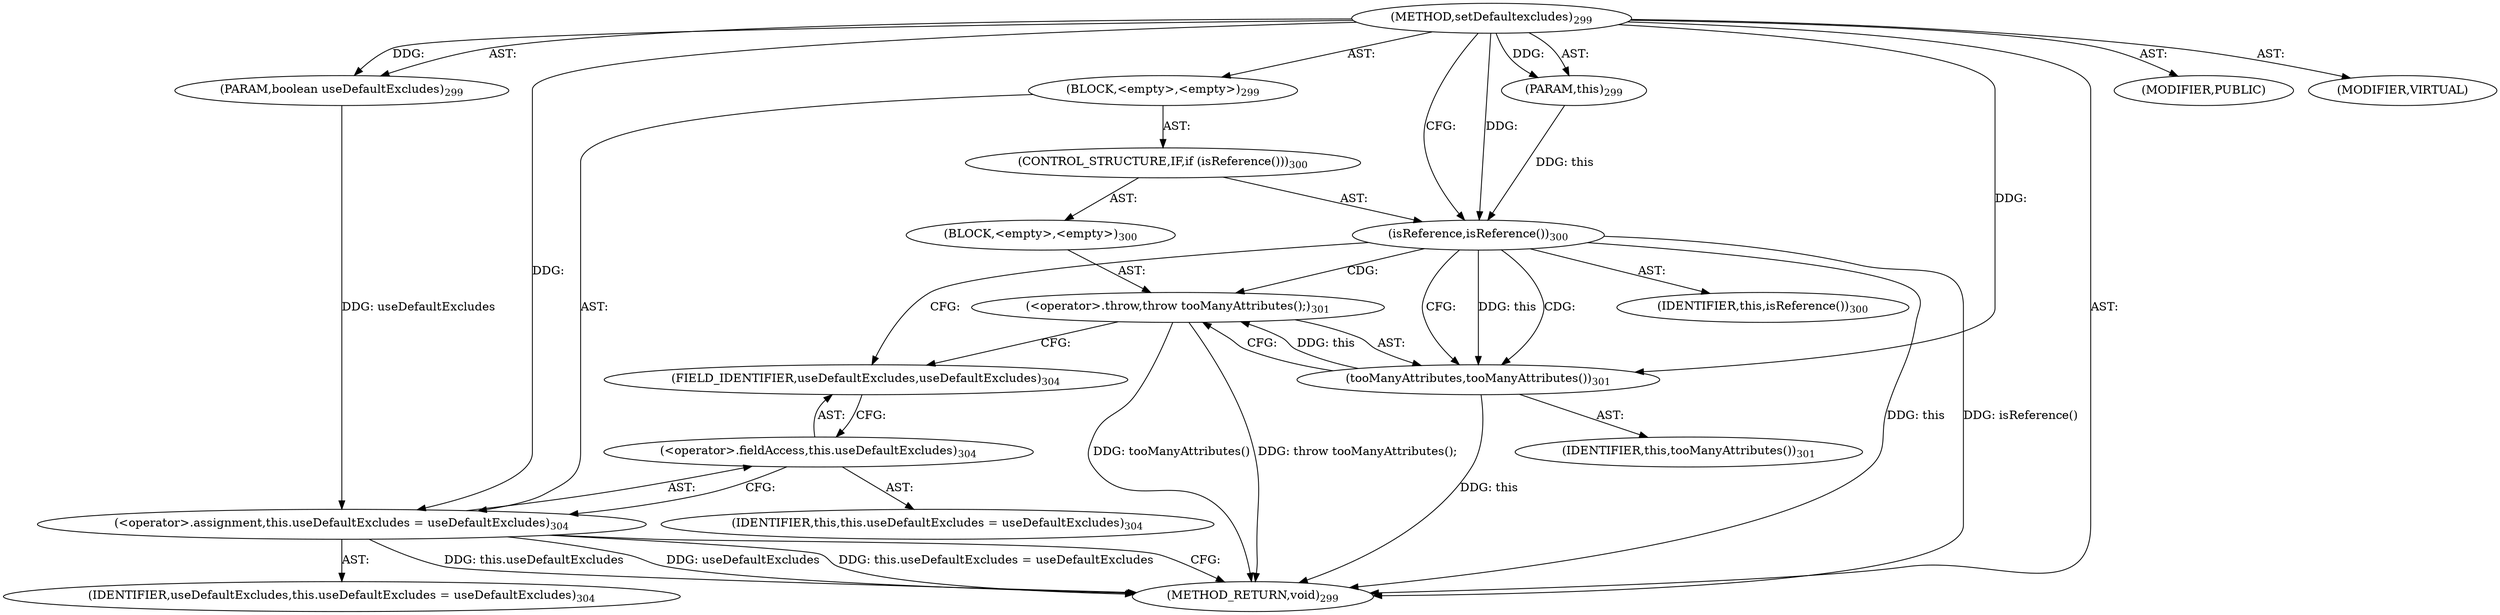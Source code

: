 digraph "setDefaultexcludes" {  
"111669149711" [label = <(METHOD,setDefaultexcludes)<SUB>299</SUB>> ]
"115964117005" [label = <(PARAM,this)<SUB>299</SUB>> ]
"115964117051" [label = <(PARAM,boolean useDefaultExcludes)<SUB>299</SUB>> ]
"25769803806" [label = <(BLOCK,&lt;empty&gt;,&lt;empty&gt;)<SUB>299</SUB>> ]
"47244640271" [label = <(CONTROL_STRUCTURE,IF,if (isReference()))<SUB>300</SUB>> ]
"30064771223" [label = <(isReference,isReference())<SUB>300</SUB>> ]
"68719476767" [label = <(IDENTIFIER,this,isReference())<SUB>300</SUB>> ]
"25769803807" [label = <(BLOCK,&lt;empty&gt;,&lt;empty&gt;)<SUB>300</SUB>> ]
"30064771224" [label = <(&lt;operator&gt;.throw,throw tooManyAttributes();)<SUB>301</SUB>> ]
"30064771225" [label = <(tooManyAttributes,tooManyAttributes())<SUB>301</SUB>> ]
"68719476768" [label = <(IDENTIFIER,this,tooManyAttributes())<SUB>301</SUB>> ]
"30064771226" [label = <(&lt;operator&gt;.assignment,this.useDefaultExcludes = useDefaultExcludes)<SUB>304</SUB>> ]
"30064771227" [label = <(&lt;operator&gt;.fieldAccess,this.useDefaultExcludes)<SUB>304</SUB>> ]
"68719476769" [label = <(IDENTIFIER,this,this.useDefaultExcludes = useDefaultExcludes)<SUB>304</SUB>> ]
"55834574895" [label = <(FIELD_IDENTIFIER,useDefaultExcludes,useDefaultExcludes)<SUB>304</SUB>> ]
"68719476909" [label = <(IDENTIFIER,useDefaultExcludes,this.useDefaultExcludes = useDefaultExcludes)<SUB>304</SUB>> ]
"133143986213" [label = <(MODIFIER,PUBLIC)> ]
"133143986214" [label = <(MODIFIER,VIRTUAL)> ]
"128849018895" [label = <(METHOD_RETURN,void)<SUB>299</SUB>> ]
  "111669149711" -> "115964117005"  [ label = "AST: "] 
  "111669149711" -> "115964117051"  [ label = "AST: "] 
  "111669149711" -> "25769803806"  [ label = "AST: "] 
  "111669149711" -> "133143986213"  [ label = "AST: "] 
  "111669149711" -> "133143986214"  [ label = "AST: "] 
  "111669149711" -> "128849018895"  [ label = "AST: "] 
  "25769803806" -> "47244640271"  [ label = "AST: "] 
  "25769803806" -> "30064771226"  [ label = "AST: "] 
  "47244640271" -> "30064771223"  [ label = "AST: "] 
  "47244640271" -> "25769803807"  [ label = "AST: "] 
  "30064771223" -> "68719476767"  [ label = "AST: "] 
  "25769803807" -> "30064771224"  [ label = "AST: "] 
  "30064771224" -> "30064771225"  [ label = "AST: "] 
  "30064771225" -> "68719476768"  [ label = "AST: "] 
  "30064771226" -> "30064771227"  [ label = "AST: "] 
  "30064771226" -> "68719476909"  [ label = "AST: "] 
  "30064771227" -> "68719476769"  [ label = "AST: "] 
  "30064771227" -> "55834574895"  [ label = "AST: "] 
  "30064771226" -> "128849018895"  [ label = "CFG: "] 
  "30064771223" -> "30064771225"  [ label = "CFG: "] 
  "30064771223" -> "55834574895"  [ label = "CFG: "] 
  "30064771227" -> "30064771226"  [ label = "CFG: "] 
  "30064771224" -> "55834574895"  [ label = "CFG: "] 
  "55834574895" -> "30064771227"  [ label = "CFG: "] 
  "30064771225" -> "30064771224"  [ label = "CFG: "] 
  "111669149711" -> "30064771223"  [ label = "CFG: "] 
  "30064771223" -> "128849018895"  [ label = "DDG: this"] 
  "30064771223" -> "128849018895"  [ label = "DDG: isReference()"] 
  "30064771225" -> "128849018895"  [ label = "DDG: this"] 
  "30064771224" -> "128849018895"  [ label = "DDG: tooManyAttributes()"] 
  "30064771224" -> "128849018895"  [ label = "DDG: throw tooManyAttributes();"] 
  "30064771226" -> "128849018895"  [ label = "DDG: this.useDefaultExcludes"] 
  "30064771226" -> "128849018895"  [ label = "DDG: useDefaultExcludes"] 
  "30064771226" -> "128849018895"  [ label = "DDG: this.useDefaultExcludes = useDefaultExcludes"] 
  "111669149711" -> "115964117005"  [ label = "DDG: "] 
  "111669149711" -> "115964117051"  [ label = "DDG: "] 
  "115964117051" -> "30064771226"  [ label = "DDG: useDefaultExcludes"] 
  "111669149711" -> "30064771226"  [ label = "DDG: "] 
  "115964117005" -> "30064771223"  [ label = "DDG: this"] 
  "111669149711" -> "30064771223"  [ label = "DDG: "] 
  "30064771225" -> "30064771224"  [ label = "DDG: this"] 
  "30064771223" -> "30064771225"  [ label = "DDG: this"] 
  "111669149711" -> "30064771225"  [ label = "DDG: "] 
  "30064771223" -> "30064771224"  [ label = "CDG: "] 
  "30064771223" -> "30064771225"  [ label = "CDG: "] 
}
